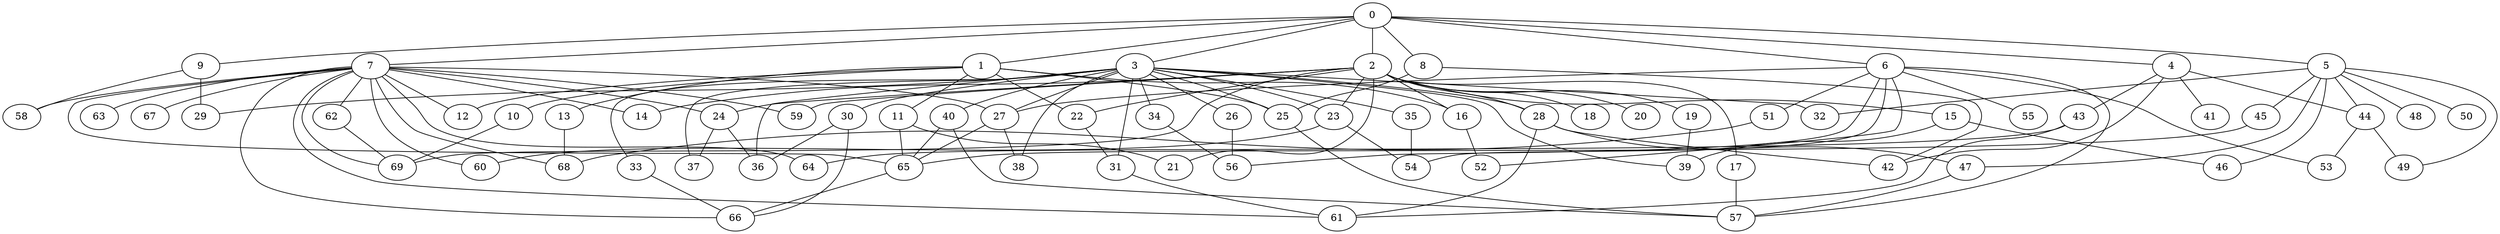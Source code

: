 
graph graphname {
    0 -- 1
0 -- 2
0 -- 3
0 -- 4
0 -- 5
0 -- 6
0 -- 7
0 -- 8
0 -- 9
1 -- 10
1 -- 11
1 -- 12
1 -- 13
1 -- 25
1 -- 16
1 -- 22
2 -- 14
2 -- 15
2 -- 16
2 -- 17
2 -- 18
2 -- 19
2 -- 20
2 -- 21
2 -- 22
2 -- 23
2 -- 24
2 -- 69
2 -- 28
2 -- 59
3 -- 32
3 -- 34
3 -- 35
3 -- 36
3 -- 37
3 -- 38
3 -- 33
3 -- 40
3 -- 39
3 -- 25
3 -- 26
3 -- 27
3 -- 28
3 -- 29
3 -- 30
3 -- 31
3 -- 23
4 -- 41
4 -- 42
4 -- 43
4 -- 44
5 -- 45
5 -- 46
5 -- 47
5 -- 48
5 -- 49
5 -- 50
5 -- 32
5 -- 44
6 -- 51
6 -- 52
6 -- 53
6 -- 54
6 -- 55
6 -- 56
6 -- 57
6 -- 27
7 -- 64
7 -- 66
7 -- 67
7 -- 68
7 -- 69
7 -- 65
7 -- 58
7 -- 59
7 -- 60
7 -- 61
7 -- 62
7 -- 63
7 -- 24
7 -- 12
7 -- 27
7 -- 14
8 -- 25
8 -- 42
9 -- 29
9 -- 58
10 -- 69
11 -- 21
11 -- 65
13 -- 68
15 -- 39
15 -- 46
16 -- 52
17 -- 57
19 -- 39
22 -- 31
23 -- 60
23 -- 54
24 -- 37
24 -- 36
25 -- 57
26 -- 56
27 -- 65
27 -- 38
28 -- 42
28 -- 61
28 -- 47
30 -- 66
30 -- 36
31 -- 61
33 -- 66
34 -- 56
35 -- 54
40 -- 65
40 -- 57
43 -- 61
43 -- 64
44 -- 49
44 -- 53
45 -- 65
47 -- 57
51 -- 68
62 -- 69
65 -- 66

}
